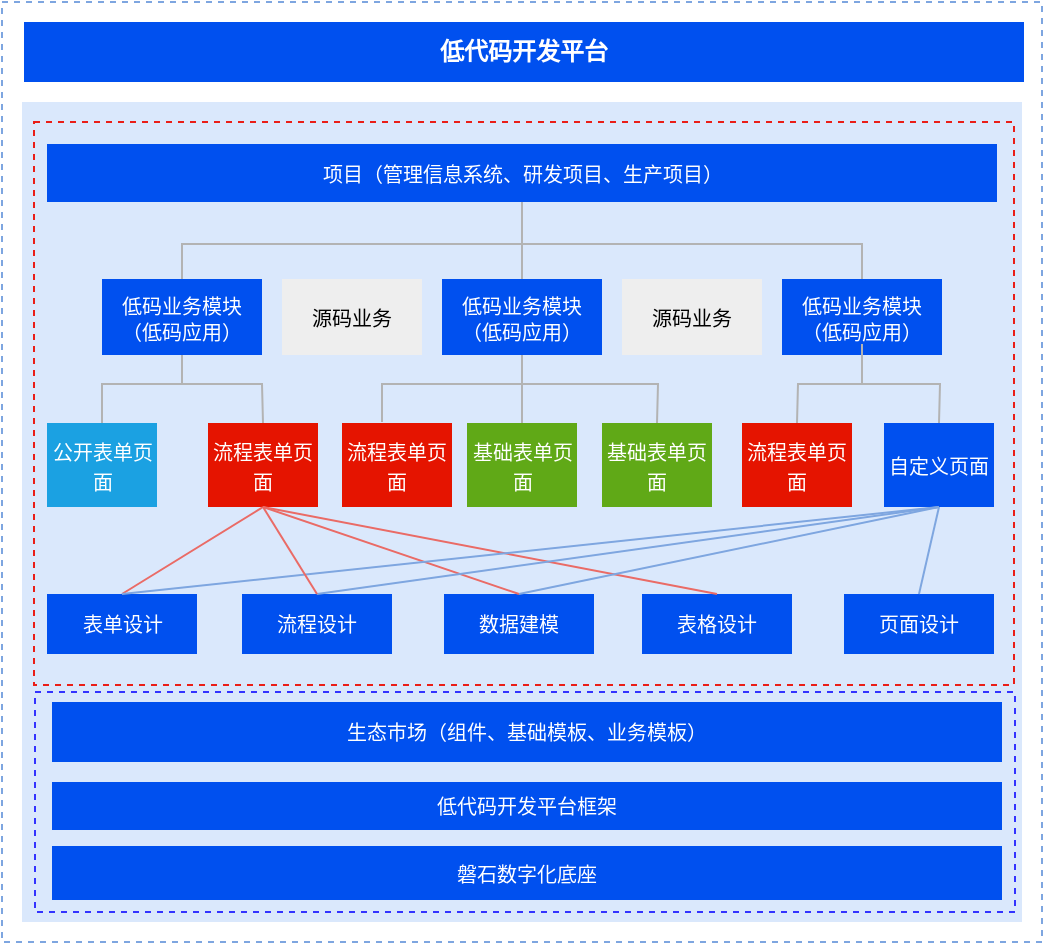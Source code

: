 <mxfile version="24.4.0" type="github">
  <diagram name="第 1 页" id="Xk4DTeO2L7ebXj1VIphF">
    <mxGraphModel dx="989" dy="538" grid="1" gridSize="10" guides="1" tooltips="1" connect="1" arrows="1" fold="1" page="1" pageScale="1" pageWidth="827" pageHeight="1169" math="0" shadow="0">
      <root>
        <mxCell id="0" />
        <mxCell id="1" parent="0" />
        <mxCell id="2grN98Y4-Hv0bliAiQ4v-1" value="0" style="rounded=0;whiteSpace=wrap;html=1;fillColor=none;strokeColor=#7EA6E0;strokeWidth=1;dashed=1;" parent="1" vertex="1">
          <mxGeometry x="320" y="340" width="520" height="470" as="geometry" />
        </mxCell>
        <mxCell id="2grN98Y4-Hv0bliAiQ4v-2" value="" style="rounded=0;whiteSpace=wrap;html=1;strokeColor=none;fillColor=#dae8fc;" parent="1" vertex="1">
          <mxGeometry x="330" y="390" width="500" height="410" as="geometry" />
        </mxCell>
        <mxCell id="2grN98Y4-Hv0bliAiQ4v-3" value="" style="rounded=0;whiteSpace=wrap;html=1;fillColor=none;dashed=1;strokeColor=#EA1E17;" parent="1" vertex="1">
          <mxGeometry x="336" y="400" width="490" height="281.5" as="geometry" />
        </mxCell>
        <mxCell id="2grN98Y4-Hv0bliAiQ4v-35" value="&lt;b style=&quot;&quot;&gt;&lt;font style=&quot;font-size: 12px;&quot;&gt;低代码开发平台&lt;/font&gt;&lt;/b&gt;" style="rounded=0;whiteSpace=wrap;html=1;fillColor=#0050ef;fontColor=#ffffff;strokeColor=none;" parent="1" vertex="1">
          <mxGeometry x="331" y="350" width="500" height="30" as="geometry" />
        </mxCell>
        <mxCell id="2grN98Y4-Hv0bliAiQ4v-36" value="&lt;font style=&quot;font-size: 10px;&quot;&gt;低代码开发平台框架&lt;/font&gt;" style="rounded=0;whiteSpace=wrap;html=1;fillColor=#0050ef;fontColor=#ffffff;strokeColor=none;align=center;" parent="1" vertex="1">
          <mxGeometry x="345" y="730" width="475" height="24" as="geometry" />
        </mxCell>
        <mxCell id="2grN98Y4-Hv0bliAiQ4v-37" value="&lt;font style=&quot;font-size: 10px;&quot;&gt;磐石数字化底座&lt;/font&gt;" style="rounded=0;whiteSpace=wrap;html=1;fillColor=#0050ef;fontColor=#ffffff;strokeColor=none;align=center;" parent="1" vertex="1">
          <mxGeometry x="345" y="762" width="475" height="27" as="geometry" />
        </mxCell>
        <mxCell id="2grN98Y4-Hv0bliAiQ4v-41" value="&lt;span style=&quot;font-size: 10px;&quot;&gt;项目（管理信息系统、研发项目、生产项目）&lt;/span&gt;" style="rounded=0;whiteSpace=wrap;html=1;fillColor=#0050ef;fontColor=#ffffff;strokeColor=none;align=center;" parent="1" vertex="1">
          <mxGeometry x="342.5" y="411" width="475" height="29" as="geometry" />
        </mxCell>
        <mxCell id="2grN98Y4-Hv0bliAiQ4v-42" value="&lt;font style=&quot;font-size: 10px;&quot;&gt;低码业务模块&lt;/font&gt;&lt;div style=&quot;font-size: 10px;&quot;&gt;&lt;font style=&quot;font-size: 10px;&quot;&gt;（低码应用）&lt;/font&gt;&lt;/div&gt;" style="rounded=0;whiteSpace=wrap;html=1;fillColor=#0050ef;fontColor=#ffffff;strokeColor=none;align=center;" parent="1" vertex="1">
          <mxGeometry x="370" y="478.5" width="80" height="38" as="geometry" />
        </mxCell>
        <mxCell id="2grN98Y4-Hv0bliAiQ4v-43" value="&lt;font style=&quot;font-size: 10px;&quot;&gt;流程表单页面&lt;/font&gt;" style="rounded=0;whiteSpace=wrap;html=1;fillColor=#e51400;fontColor=#ffffff;strokeColor=none;align=center;" parent="1" vertex="1">
          <mxGeometry x="423" y="550.5" width="55" height="42" as="geometry" />
        </mxCell>
        <mxCell id="2grN98Y4-Hv0bliAiQ4v-44" value="&lt;font style=&quot;font-size: 10px;&quot;&gt;表单设计&lt;/font&gt;" style="rounded=0;whiteSpace=wrap;html=1;fillColor=#0050ef;fontColor=#ffffff;strokeColor=none;align=center;" parent="1" vertex="1">
          <mxGeometry x="342.5" y="636" width="75" height="30" as="geometry" />
        </mxCell>
        <mxCell id="2grN98Y4-Hv0bliAiQ4v-45" style="edgeStyle=orthogonalEdgeStyle;rounded=0;orthogonalLoop=1;jettySize=auto;html=1;exitX=0.5;exitY=1;exitDx=0;exitDy=0;" parent="1" source="2grN98Y4-Hv0bliAiQ4v-44" target="2grN98Y4-Hv0bliAiQ4v-44" edge="1">
          <mxGeometry relative="1" as="geometry" />
        </mxCell>
        <mxCell id="2grN98Y4-Hv0bliAiQ4v-46" value="&lt;font style=&quot;font-size: 10px;&quot;&gt;低码业务模块&lt;/font&gt;&lt;div style=&quot;font-size: 10px;&quot;&gt;&lt;font style=&quot;font-size: 10px;&quot;&gt;（低码应用）&lt;/font&gt;&lt;/div&gt;" style="rounded=0;whiteSpace=wrap;html=1;fillColor=#0050ef;fontColor=#ffffff;strokeColor=none;align=center;" parent="1" vertex="1">
          <mxGeometry x="540" y="478.5" width="80" height="38" as="geometry" />
        </mxCell>
        <mxCell id="2grN98Y4-Hv0bliAiQ4v-47" value="&lt;font style=&quot;font-size: 10px;&quot;&gt;低码业务模块&lt;/font&gt;&lt;div style=&quot;font-size: 10px;&quot;&gt;&lt;font style=&quot;font-size: 10px;&quot;&gt;（低码应用）&lt;/font&gt;&lt;/div&gt;" style="rounded=0;whiteSpace=wrap;html=1;fillColor=#0050ef;fontColor=#ffffff;strokeColor=none;align=center;" parent="1" vertex="1">
          <mxGeometry x="710" y="478.5" width="80" height="38" as="geometry" />
        </mxCell>
        <mxCell id="2grN98Y4-Hv0bliAiQ4v-48" value="&lt;font style=&quot;font-size: 10px;&quot;&gt;公开表单页面&lt;/font&gt;" style="rounded=0;whiteSpace=wrap;html=1;fillColor=#1ba1e2;strokeColor=none;align=center;fontColor=#ffffff;" parent="1" vertex="1">
          <mxGeometry x="342.5" y="550.5" width="55" height="42" as="geometry" />
        </mxCell>
        <mxCell id="2grN98Y4-Hv0bliAiQ4v-49" value="&lt;font style=&quot;font-size: 10px;&quot;&gt;流程表单页面&lt;/font&gt;" style="rounded=0;whiteSpace=wrap;html=1;fillColor=#e51400;fontColor=#ffffff;strokeColor=none;align=center;" parent="1" vertex="1">
          <mxGeometry x="490" y="550.5" width="55" height="42" as="geometry" />
        </mxCell>
        <mxCell id="2grN98Y4-Hv0bliAiQ4v-50" value="&lt;font style=&quot;font-size: 10px;&quot;&gt;基础表单页面&lt;/font&gt;" style="rounded=0;whiteSpace=wrap;html=1;fillColor=#60a917;strokeColor=none;align=center;fontColor=#ffffff;" parent="1" vertex="1">
          <mxGeometry x="552.5" y="550.5" width="55" height="42" as="geometry" />
        </mxCell>
        <mxCell id="2grN98Y4-Hv0bliAiQ4v-51" value="&lt;font style=&quot;font-size: 10px;&quot;&gt;基础表单页面&lt;/font&gt;" style="rounded=0;whiteSpace=wrap;html=1;fillColor=#60a917;strokeColor=none;align=center;fontColor=#ffffff;" parent="1" vertex="1">
          <mxGeometry x="620" y="550.5" width="55" height="42" as="geometry" />
        </mxCell>
        <mxCell id="2grN98Y4-Hv0bliAiQ4v-52" value="&lt;span style=&quot;font-size: 10px;&quot;&gt;流程表单页面&lt;/span&gt;" style="rounded=0;whiteSpace=wrap;html=1;fillColor=#e51400;fontColor=#ffffff;strokeColor=none;align=center;" parent="1" vertex="1">
          <mxGeometry x="690" y="550.5" width="55" height="42" as="geometry" />
        </mxCell>
        <mxCell id="2grN98Y4-Hv0bliAiQ4v-53" value="&lt;font style=&quot;font-size: 10px;&quot;&gt;自定义页面&lt;/font&gt;" style="rounded=0;whiteSpace=wrap;html=1;fillColor=#0050ef;fontColor=#ffffff;strokeColor=none;align=center;" parent="1" vertex="1">
          <mxGeometry x="761" y="550.5" width="55" height="42" as="geometry" />
        </mxCell>
        <mxCell id="2grN98Y4-Hv0bliAiQ4v-54" value="" style="endArrow=none;html=1;rounded=0;exitX=0.5;exitY=0;exitDx=0;exitDy=0;entryX=0.5;entryY=1;entryDx=0;entryDy=0;strokeColor=#B3B3B3;" parent="1" source="2grN98Y4-Hv0bliAiQ4v-42" target="2grN98Y4-Hv0bliAiQ4v-41" edge="1">
          <mxGeometry width="50" height="50" relative="1" as="geometry">
            <mxPoint x="540" y="471" as="sourcePoint" />
            <mxPoint x="590" y="421" as="targetPoint" />
            <Array as="points">
              <mxPoint x="410" y="461" />
              <mxPoint x="580" y="461" />
            </Array>
          </mxGeometry>
        </mxCell>
        <mxCell id="2grN98Y4-Hv0bliAiQ4v-55" value="" style="endArrow=none;html=1;rounded=0;exitX=0.5;exitY=0;exitDx=0;exitDy=0;entryX=0.5;entryY=1;entryDx=0;entryDy=0;strokeColor=#B3B3B3;" parent="1" source="2grN98Y4-Hv0bliAiQ4v-46" target="2grN98Y4-Hv0bliAiQ4v-41" edge="1">
          <mxGeometry width="50" height="50" relative="1" as="geometry">
            <mxPoint x="660" y="441" as="sourcePoint" />
            <mxPoint x="710" y="391" as="targetPoint" />
          </mxGeometry>
        </mxCell>
        <mxCell id="2grN98Y4-Hv0bliAiQ4v-56" value="" style="endArrow=none;html=1;rounded=0;exitX=0.5;exitY=0;exitDx=0;exitDy=0;entryX=0.5;entryY=1;entryDx=0;entryDy=0;strokeColor=#B3B3B3;" parent="1" source="2grN98Y4-Hv0bliAiQ4v-47" target="2grN98Y4-Hv0bliAiQ4v-41" edge="1">
          <mxGeometry width="50" height="50" relative="1" as="geometry">
            <mxPoint x="590" y="484" as="sourcePoint" />
            <mxPoint x="590" y="451" as="targetPoint" />
            <Array as="points">
              <mxPoint x="750" y="461" />
              <mxPoint x="580" y="461" />
            </Array>
          </mxGeometry>
        </mxCell>
        <mxCell id="2grN98Y4-Hv0bliAiQ4v-57" value="" style="endArrow=none;html=1;rounded=0;exitX=0.5;exitY=0;exitDx=0;exitDy=0;entryX=0.5;entryY=1;entryDx=0;entryDy=0;strokeColor=#B3B3B3;" parent="1" source="2grN98Y4-Hv0bliAiQ4v-48" target="2grN98Y4-Hv0bliAiQ4v-42" edge="1">
          <mxGeometry width="50" height="50" relative="1" as="geometry">
            <mxPoint x="520" y="511" as="sourcePoint" />
            <mxPoint x="570" y="461" as="targetPoint" />
            <Array as="points">
              <mxPoint x="370" y="531" />
              <mxPoint x="410" y="531" />
            </Array>
          </mxGeometry>
        </mxCell>
        <mxCell id="2grN98Y4-Hv0bliAiQ4v-58" value="" style="endArrow=none;html=1;rounded=0;exitX=0.5;exitY=0;exitDx=0;exitDy=0;strokeColor=#B3B3B3;" parent="1" source="2grN98Y4-Hv0bliAiQ4v-43" edge="1">
          <mxGeometry width="50" height="50" relative="1" as="geometry">
            <mxPoint x="380" y="560" as="sourcePoint" />
            <mxPoint x="410" y="521" as="targetPoint" />
            <Array as="points">
              <mxPoint x="450" y="531" />
              <mxPoint x="410" y="531" />
            </Array>
          </mxGeometry>
        </mxCell>
        <mxCell id="2grN98Y4-Hv0bliAiQ4v-59" value="" style="endArrow=none;html=1;rounded=0;exitX=0.5;exitY=0;exitDx=0;exitDy=0;entryX=0.5;entryY=1;entryDx=0;entryDy=0;strokeColor=#B3B3B3;" parent="1" target="2grN98Y4-Hv0bliAiQ4v-46" edge="1">
          <mxGeometry width="50" height="50" relative="1" as="geometry">
            <mxPoint x="510" y="550" as="sourcePoint" />
            <mxPoint x="572.5" y="512" as="targetPoint" />
            <Array as="points">
              <mxPoint x="510" y="531" />
              <mxPoint x="580" y="531" />
            </Array>
          </mxGeometry>
        </mxCell>
        <mxCell id="2grN98Y4-Hv0bliAiQ4v-60" value="" style="endArrow=none;html=1;rounded=0;exitX=0.5;exitY=0;exitDx=0;exitDy=0;entryX=0.5;entryY=1;entryDx=0;entryDy=0;strokeColor=#B3B3B3;" parent="1" source="2grN98Y4-Hv0bliAiQ4v-50" target="2grN98Y4-Hv0bliAiQ4v-46" edge="1">
          <mxGeometry width="50" height="50" relative="1" as="geometry">
            <mxPoint x="810" y="441" as="sourcePoint" />
            <mxPoint x="580" y="511" as="targetPoint" />
          </mxGeometry>
        </mxCell>
        <mxCell id="2grN98Y4-Hv0bliAiQ4v-61" value="" style="endArrow=none;html=1;rounded=0;entryX=0.5;entryY=0;entryDx=0;entryDy=0;exitX=0.5;exitY=1;exitDx=0;exitDy=0;strokeColor=#B3B3B3;" parent="1" source="2grN98Y4-Hv0bliAiQ4v-46" target="2grN98Y4-Hv0bliAiQ4v-51" edge="1">
          <mxGeometry width="50" height="50" relative="1" as="geometry">
            <mxPoint x="580" y="521" as="sourcePoint" />
            <mxPoint x="720" y="451" as="targetPoint" />
            <Array as="points">
              <mxPoint x="580" y="531" />
              <mxPoint x="648" y="531" />
            </Array>
          </mxGeometry>
        </mxCell>
        <mxCell id="2grN98Y4-Hv0bliAiQ4v-62" value="" style="endArrow=none;html=1;rounded=0;exitX=0.5;exitY=0;exitDx=0;exitDy=0;strokeColor=#B3B3B3;" parent="1" source="2grN98Y4-Hv0bliAiQ4v-52" edge="1">
          <mxGeometry width="50" height="50" relative="1" as="geometry">
            <mxPoint x="720" y="531" as="sourcePoint" />
            <mxPoint x="750" y="511" as="targetPoint" />
            <Array as="points">
              <mxPoint x="718" y="531" />
              <mxPoint x="750" y="531" />
            </Array>
          </mxGeometry>
        </mxCell>
        <mxCell id="2grN98Y4-Hv0bliAiQ4v-63" value="" style="endArrow=none;html=1;rounded=0;entryX=0.5;entryY=0;entryDx=0;entryDy=0;exitX=0.5;exitY=1;exitDx=0;exitDy=0;strokeColor=#B3B3B3;" parent="1" source="2grN98Y4-Hv0bliAiQ4v-47" target="2grN98Y4-Hv0bliAiQ4v-53" edge="1">
          <mxGeometry width="50" height="50" relative="1" as="geometry">
            <mxPoint x="720" y="531" as="sourcePoint" />
            <mxPoint x="770" y="481" as="targetPoint" />
            <Array as="points">
              <mxPoint x="750" y="531" />
              <mxPoint x="789" y="531" />
            </Array>
          </mxGeometry>
        </mxCell>
        <mxCell id="2grN98Y4-Hv0bliAiQ4v-64" value="&lt;span style=&quot;font-size: 10px;&quot;&gt;源码业务&lt;/span&gt;" style="rounded=0;whiteSpace=wrap;html=1;fillColor=#eeeeee;strokeColor=none;align=center;" parent="1" vertex="1">
          <mxGeometry x="460" y="478.5" width="70" height="38" as="geometry" />
        </mxCell>
        <mxCell id="2grN98Y4-Hv0bliAiQ4v-65" value="&lt;span style=&quot;font-size: 10px;&quot;&gt;源码业务&lt;/span&gt;" style="rounded=0;whiteSpace=wrap;html=1;fillColor=#eeeeee;strokeColor=none;align=center;" parent="1" vertex="1">
          <mxGeometry x="630" y="478.5" width="70" height="38" as="geometry" />
        </mxCell>
        <mxCell id="2grN98Y4-Hv0bliAiQ4v-66" value="&lt;font style=&quot;font-size: 10px;&quot;&gt;流程设计&lt;/font&gt;" style="rounded=0;whiteSpace=wrap;html=1;fillColor=#0050ef;fontColor=#ffffff;strokeColor=none;align=center;" parent="1" vertex="1">
          <mxGeometry x="440" y="636" width="75" height="30" as="geometry" />
        </mxCell>
        <mxCell id="2grN98Y4-Hv0bliAiQ4v-67" value="&lt;font style=&quot;font-size: 10px;&quot;&gt;数据建模&lt;/font&gt;" style="rounded=0;whiteSpace=wrap;html=1;fillColor=#0050ef;fontColor=#ffffff;strokeColor=none;align=center;" parent="1" vertex="1">
          <mxGeometry x="541" y="636" width="75" height="30" as="geometry" />
        </mxCell>
        <mxCell id="2grN98Y4-Hv0bliAiQ4v-68" value="&lt;font style=&quot;font-size: 10px;&quot;&gt;页面设计&lt;/font&gt;" style="rounded=0;whiteSpace=wrap;html=1;fillColor=#0050ef;fontColor=#ffffff;strokeColor=none;align=center;" parent="1" vertex="1">
          <mxGeometry x="741" y="636" width="75" height="30" as="geometry" />
        </mxCell>
        <mxCell id="2grN98Y4-Hv0bliAiQ4v-69" value="&lt;font style=&quot;font-size: 10px;&quot;&gt;表格设计&lt;/font&gt;" style="rounded=0;whiteSpace=wrap;html=1;fillColor=#0050ef;fontColor=#ffffff;strokeColor=none;align=center;" parent="1" vertex="1">
          <mxGeometry x="640" y="636" width="75" height="30" as="geometry" />
        </mxCell>
        <mxCell id="2grN98Y4-Hv0bliAiQ4v-70" value="" style="endArrow=none;html=1;rounded=0;exitX=0.5;exitY=0;exitDx=0;exitDy=0;strokeColor=#EA6B66;entryX=0.5;entryY=1;entryDx=0;entryDy=0;" parent="1" source="2grN98Y4-Hv0bliAiQ4v-44" target="2grN98Y4-Hv0bliAiQ4v-43" edge="1">
          <mxGeometry width="50" height="50" relative="1" as="geometry">
            <mxPoint x="610" y="561" as="sourcePoint" />
            <mxPoint x="450" y="598" as="targetPoint" />
          </mxGeometry>
        </mxCell>
        <mxCell id="2grN98Y4-Hv0bliAiQ4v-71" value="" style="endArrow=none;html=1;rounded=0;exitX=0.5;exitY=0;exitDx=0;exitDy=0;strokeColor=#EA6B66;entryX=0.5;entryY=1;entryDx=0;entryDy=0;" parent="1" source="2grN98Y4-Hv0bliAiQ4v-67" target="2grN98Y4-Hv0bliAiQ4v-43" edge="1">
          <mxGeometry width="50" height="50" relative="1" as="geometry">
            <mxPoint x="390" y="646" as="sourcePoint" />
            <mxPoint x="450" y="598" as="targetPoint" />
          </mxGeometry>
        </mxCell>
        <mxCell id="2grN98Y4-Hv0bliAiQ4v-72" value="" style="endArrow=none;html=1;rounded=0;exitX=0.5;exitY=0;exitDx=0;exitDy=0;entryX=0.5;entryY=1;entryDx=0;entryDy=0;strokeColor=#EA6B66;" parent="1" source="2grN98Y4-Hv0bliAiQ4v-69" target="2grN98Y4-Hv0bliAiQ4v-43" edge="1">
          <mxGeometry width="50" height="50" relative="1" as="geometry">
            <mxPoint x="675" y="637.5" as="sourcePoint" />
            <mxPoint x="367.5" y="592.5" as="targetPoint" />
          </mxGeometry>
        </mxCell>
        <mxCell id="2grN98Y4-Hv0bliAiQ4v-73" value="" style="endArrow=none;html=1;rounded=0;entryX=0.5;entryY=1;entryDx=0;entryDy=0;exitX=0.5;exitY=0;exitDx=0;exitDy=0;strokeColor=#7EA6E0;" parent="1" source="2grN98Y4-Hv0bliAiQ4v-68" target="2grN98Y4-Hv0bliAiQ4v-53" edge="1">
          <mxGeometry width="50" height="50" relative="1" as="geometry">
            <mxPoint x="600" y="661" as="sourcePoint" />
            <mxPoint x="650" y="611" as="targetPoint" />
          </mxGeometry>
        </mxCell>
        <mxCell id="2grN98Y4-Hv0bliAiQ4v-74" value="" style="endArrow=none;html=1;rounded=0;entryX=0.5;entryY=1;entryDx=0;entryDy=0;exitX=0.5;exitY=0;exitDx=0;exitDy=0;strokeColor=#7EA6E0;" parent="1" source="2grN98Y4-Hv0bliAiQ4v-67" target="2grN98Y4-Hv0bliAiQ4v-53" edge="1">
          <mxGeometry width="50" height="50" relative="1" as="geometry">
            <mxPoint x="789" y="646" as="sourcePoint" />
            <mxPoint x="799" y="603" as="targetPoint" />
          </mxGeometry>
        </mxCell>
        <mxCell id="2grN98Y4-Hv0bliAiQ4v-75" value="" style="endArrow=none;html=1;rounded=0;entryX=0.5;entryY=1;entryDx=0;entryDy=0;exitX=0.5;exitY=0;exitDx=0;exitDy=0;strokeColor=#7EA6E0;" parent="1" source="2grN98Y4-Hv0bliAiQ4v-66" target="2grN98Y4-Hv0bliAiQ4v-53" edge="1">
          <mxGeometry width="50" height="50" relative="1" as="geometry">
            <mxPoint x="589" y="646" as="sourcePoint" />
            <mxPoint x="799" y="603" as="targetPoint" />
          </mxGeometry>
        </mxCell>
        <mxCell id="2grN98Y4-Hv0bliAiQ4v-76" value="" style="endArrow=none;html=1;rounded=0;entryX=0.5;entryY=1;entryDx=0;entryDy=0;exitX=0.5;exitY=0;exitDx=0;exitDy=0;strokeColor=#7EA6E0;" parent="1" source="2grN98Y4-Hv0bliAiQ4v-44" target="2grN98Y4-Hv0bliAiQ4v-53" edge="1">
          <mxGeometry width="50" height="50" relative="1" as="geometry">
            <mxPoint x="488" y="646" as="sourcePoint" />
            <mxPoint x="799" y="603" as="targetPoint" />
          </mxGeometry>
        </mxCell>
        <mxCell id="2grN98Y4-Hv0bliAiQ4v-77" value="" style="endArrow=none;html=1;rounded=0;exitX=0.5;exitY=0;exitDx=0;exitDy=0;strokeColor=#EA6B66;entryX=0.5;entryY=1;entryDx=0;entryDy=0;" parent="1" source="2grN98Y4-Hv0bliAiQ4v-66" target="2grN98Y4-Hv0bliAiQ4v-43" edge="1">
          <mxGeometry width="50" height="50" relative="1" as="geometry">
            <mxPoint x="390" y="646" as="sourcePoint" />
            <mxPoint x="461" y="603" as="targetPoint" />
          </mxGeometry>
        </mxCell>
        <mxCell id="Bs9pkw0BLUhhkMPPzYj--1" value="&lt;span style=&quot;font-size: 10px;&quot;&gt;生态市场（组件、基础模板、业务模板）&lt;/span&gt;" style="rounded=0;whiteSpace=wrap;html=1;fillColor=#0050ef;fontColor=#ffffff;strokeColor=none;align=center;" vertex="1" parent="1">
          <mxGeometry x="345" y="690" width="475" height="30" as="geometry" />
        </mxCell>
        <mxCell id="Bs9pkw0BLUhhkMPPzYj--3" value="" style="rounded=0;whiteSpace=wrap;html=1;fillColor=none;dashed=1;strokeColor=#3333FF;" vertex="1" parent="1">
          <mxGeometry x="336.5" y="685" width="490" height="110" as="geometry" />
        </mxCell>
      </root>
    </mxGraphModel>
  </diagram>
</mxfile>
